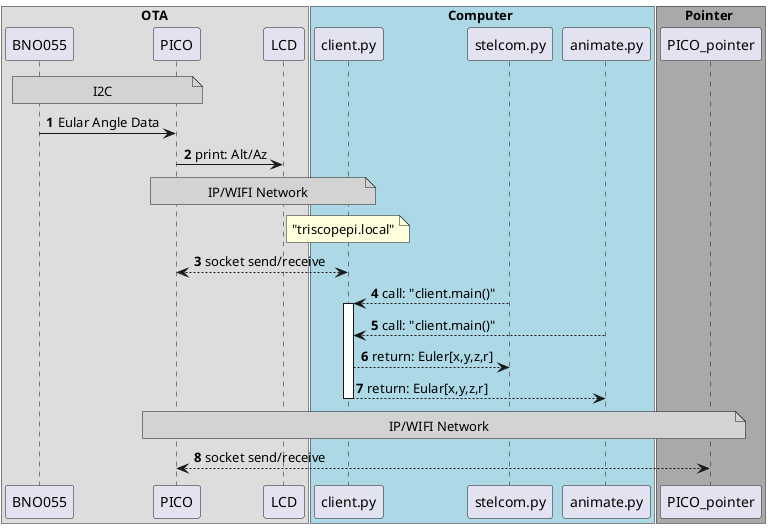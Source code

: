 @startuml
'https://plantuml.com/sequence-diagram

autonumber

box OTA
note over BNO055, PICO #lightgray : I2C
BNO055 -> PICO: Eular Angle Data
PICO -> LCD : print: Alt/Az
end box


box Computer #lightblue
note over PICO, "client.py" #lightgray: IP/WIFI Network
note over "client.py"  : "triscopepi.local"
"client.py" <--> PICO : socket send/receive


"stelcom.py" --> "client.py" : call: "client.main()"
activate "client.py"
"animate.py" --> "client.py" : call: "client.main()"


"client.py" --> "stelcom.py" : return: Euler[x,y,z,r]
"client.py" --> "animate.py" : return: Eular[x,y,z,r]
deactivate "client.py"
end box



box Pointer #darkgrey
note over PICO, PICO_pointer #lightgray: IP/WIFI Network
'note over PICO, PICO_pointer #lightgray: WIFI Network
PICO_pointer <--> PICO : socket send/receive

@enduml

